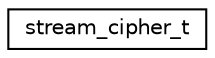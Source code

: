 digraph "Graphical Class Hierarchy"
{
 // LATEX_PDF_SIZE
  edge [fontname="Helvetica",fontsize="10",labelfontname="Helvetica",labelfontsize="10"];
  node [fontname="Helvetica",fontsize="10",shape=record];
  rankdir="LR";
  Node0 [label="stream_cipher_t",height=0.2,width=0.4,color="black", fillcolor="white", style="filled",URL="$structstream__cipher__t.html",tooltip=" "];
}
